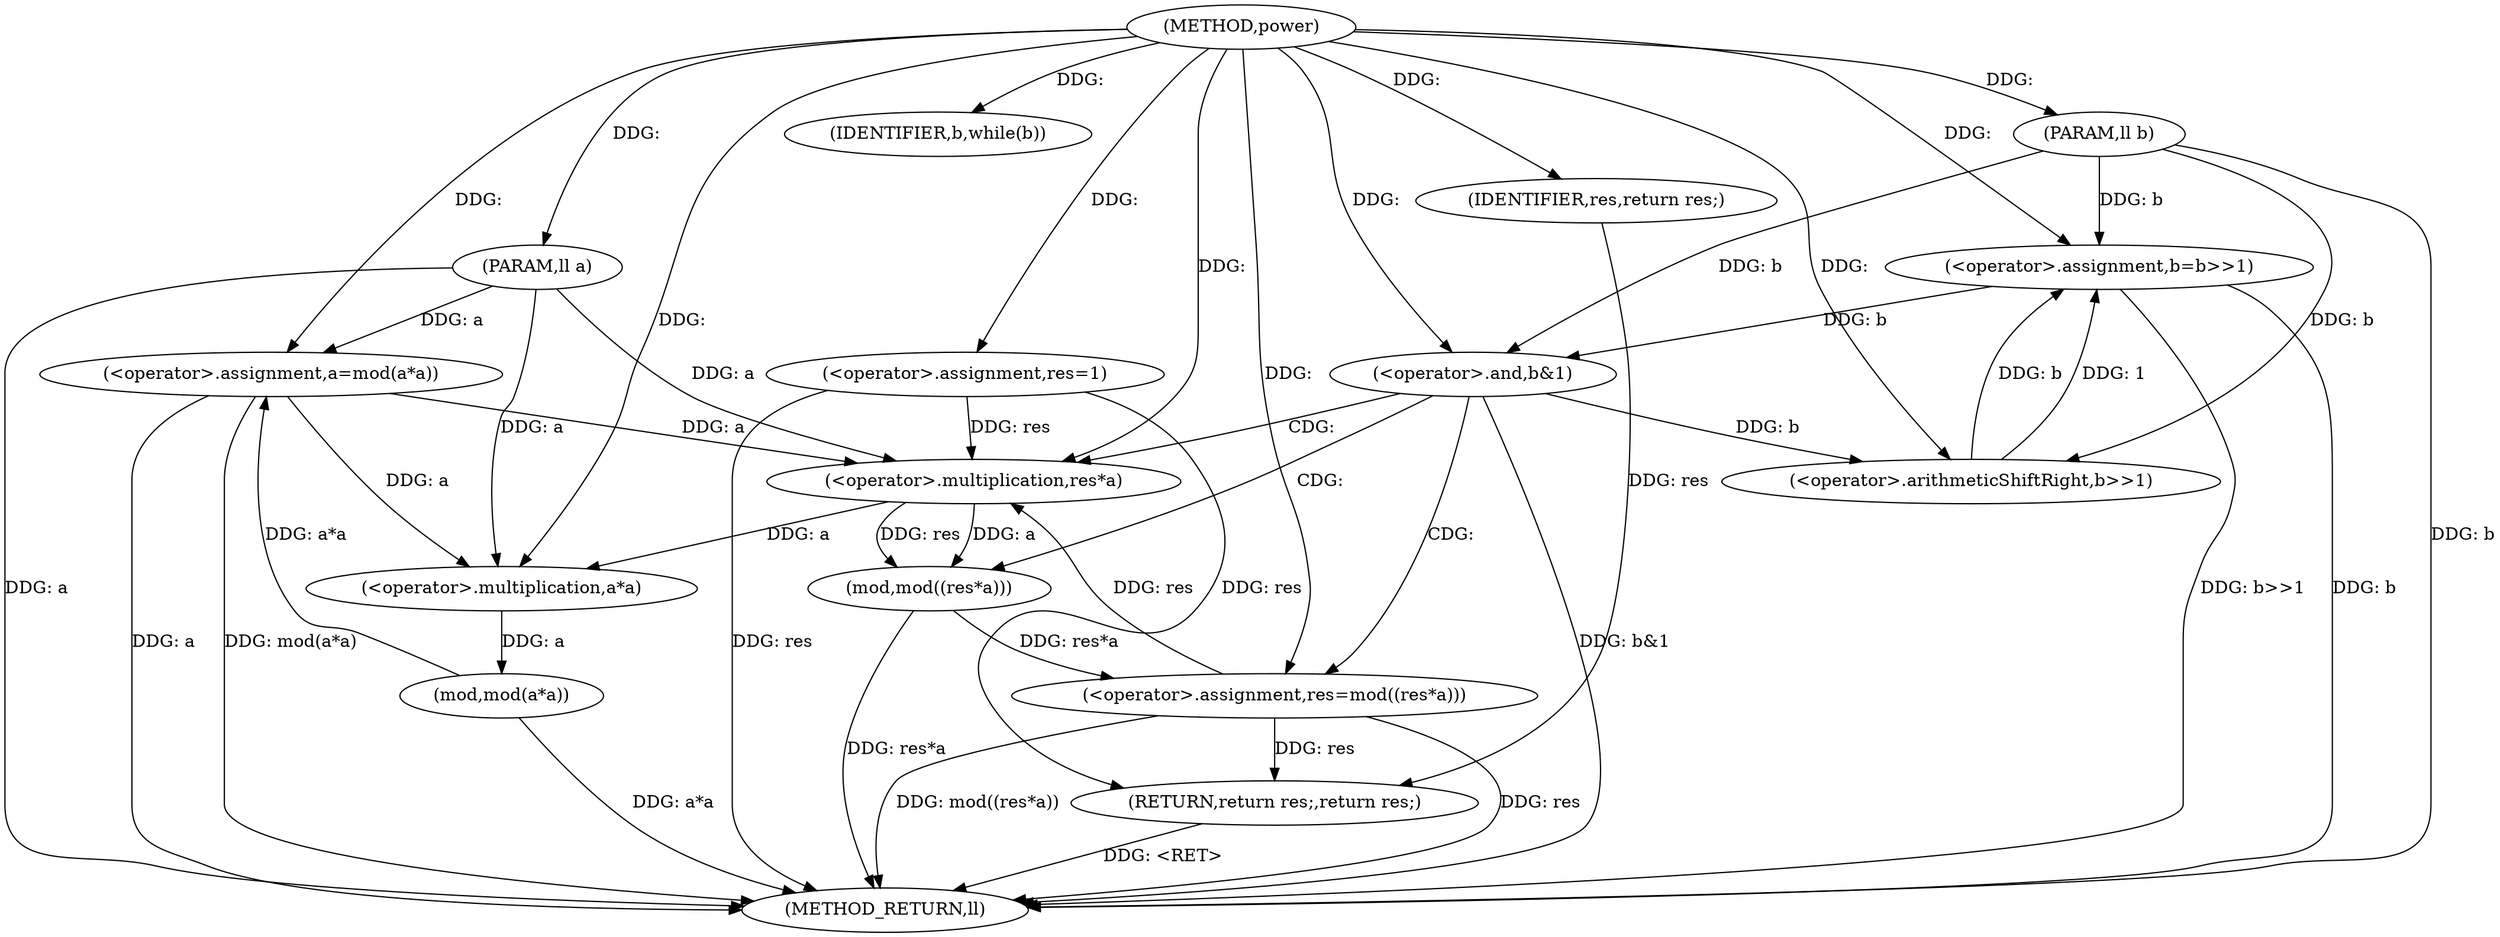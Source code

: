 digraph "power" {  
"1000140" [label = "(METHOD,power)" ]
"1000175" [label = "(METHOD_RETURN,ll)" ]
"1000141" [label = "(PARAM,ll a)" ]
"1000142" [label = "(PARAM,ll b)" ]
"1000145" [label = "(<operator>.assignment,res=1)" ]
"1000173" [label = "(RETURN,return res;,return res;)" ]
"1000149" [label = "(IDENTIFIER,b,while(b))" ]
"1000174" [label = "(IDENTIFIER,res,return res;)" ]
"1000162" [label = "(<operator>.assignment,b=b>>1)" ]
"1000167" [label = "(<operator>.assignment,a=mod(a*a))" ]
"1000152" [label = "(<operator>.and,b&1)" ]
"1000156" [label = "(<operator>.assignment,res=mod((res*a)))" ]
"1000164" [label = "(<operator>.arithmeticShiftRight,b>>1)" ]
"1000169" [label = "(mod,mod(a*a))" ]
"1000170" [label = "(<operator>.multiplication,a*a)" ]
"1000158" [label = "(mod,mod((res*a)))" ]
"1000159" [label = "(<operator>.multiplication,res*a)" ]
  "1000173" -> "1000175"  [ label = "DDG: <RET>"] 
  "1000141" -> "1000175"  [ label = "DDG: a"] 
  "1000142" -> "1000175"  [ label = "DDG: b"] 
  "1000145" -> "1000175"  [ label = "DDG: res"] 
  "1000152" -> "1000175"  [ label = "DDG: b&1"] 
  "1000156" -> "1000175"  [ label = "DDG: res"] 
  "1000158" -> "1000175"  [ label = "DDG: res*a"] 
  "1000156" -> "1000175"  [ label = "DDG: mod((res*a))"] 
  "1000162" -> "1000175"  [ label = "DDG: b"] 
  "1000162" -> "1000175"  [ label = "DDG: b>>1"] 
  "1000167" -> "1000175"  [ label = "DDG: a"] 
  "1000169" -> "1000175"  [ label = "DDG: a*a"] 
  "1000167" -> "1000175"  [ label = "DDG: mod(a*a)"] 
  "1000140" -> "1000141"  [ label = "DDG: "] 
  "1000140" -> "1000142"  [ label = "DDG: "] 
  "1000140" -> "1000145"  [ label = "DDG: "] 
  "1000174" -> "1000173"  [ label = "DDG: res"] 
  "1000145" -> "1000173"  [ label = "DDG: res"] 
  "1000156" -> "1000173"  [ label = "DDG: res"] 
  "1000140" -> "1000149"  [ label = "DDG: "] 
  "1000140" -> "1000174"  [ label = "DDG: "] 
  "1000164" -> "1000162"  [ label = "DDG: b"] 
  "1000164" -> "1000162"  [ label = "DDG: 1"] 
  "1000169" -> "1000167"  [ label = "DDG: a*a"] 
  "1000142" -> "1000162"  [ label = "DDG: b"] 
  "1000140" -> "1000162"  [ label = "DDG: "] 
  "1000141" -> "1000167"  [ label = "DDG: a"] 
  "1000140" -> "1000167"  [ label = "DDG: "] 
  "1000162" -> "1000152"  [ label = "DDG: b"] 
  "1000142" -> "1000152"  [ label = "DDG: b"] 
  "1000140" -> "1000152"  [ label = "DDG: "] 
  "1000158" -> "1000156"  [ label = "DDG: res*a"] 
  "1000152" -> "1000164"  [ label = "DDG: b"] 
  "1000142" -> "1000164"  [ label = "DDG: b"] 
  "1000140" -> "1000164"  [ label = "DDG: "] 
  "1000170" -> "1000169"  [ label = "DDG: a"] 
  "1000140" -> "1000156"  [ label = "DDG: "] 
  "1000159" -> "1000170"  [ label = "DDG: a"] 
  "1000167" -> "1000170"  [ label = "DDG: a"] 
  "1000141" -> "1000170"  [ label = "DDG: a"] 
  "1000140" -> "1000170"  [ label = "DDG: "] 
  "1000159" -> "1000158"  [ label = "DDG: a"] 
  "1000159" -> "1000158"  [ label = "DDG: res"] 
  "1000145" -> "1000159"  [ label = "DDG: res"] 
  "1000156" -> "1000159"  [ label = "DDG: res"] 
  "1000140" -> "1000159"  [ label = "DDG: "] 
  "1000167" -> "1000159"  [ label = "DDG: a"] 
  "1000141" -> "1000159"  [ label = "DDG: a"] 
  "1000152" -> "1000156"  [ label = "CDG: "] 
  "1000152" -> "1000159"  [ label = "CDG: "] 
  "1000152" -> "1000158"  [ label = "CDG: "] 
}
